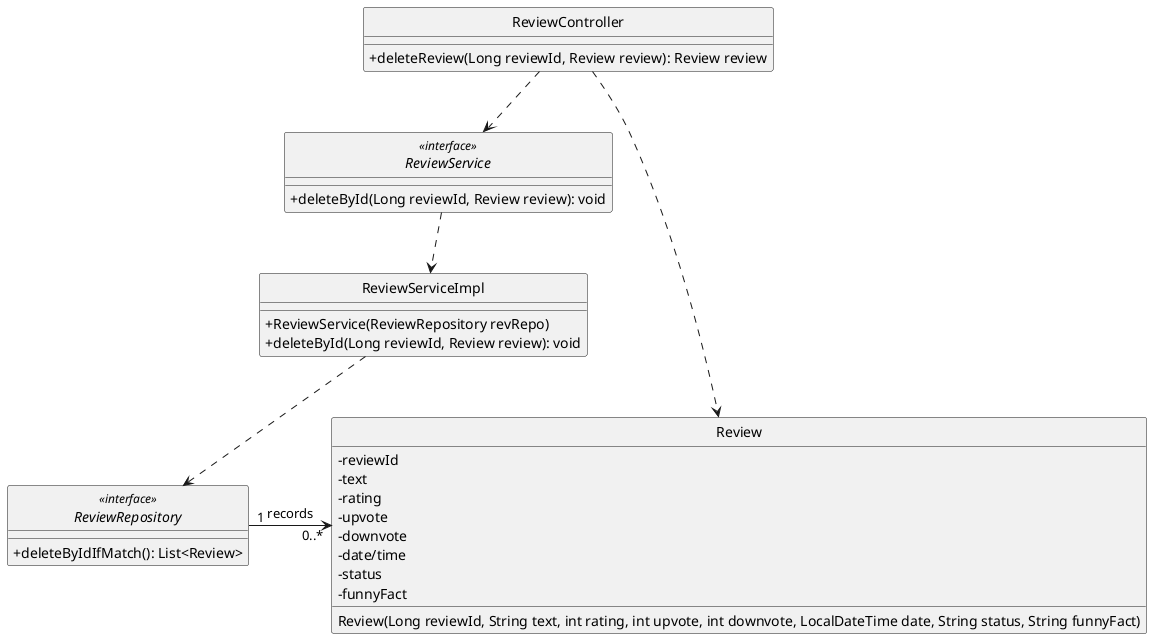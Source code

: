 @startuml
'https://plantuml.com/sequence-diagram

hide circle
skinparam classAttributeIconSize 0

class ReviewController {
    +deleteReview(Long reviewId, Review review): Review review
}

class ReviewServiceImpl {
    +ReviewService(ReviewRepository revRepo)
    +deleteById(Long reviewId, Review review): void
}

interface ReviewService <<interface>> {
    +deleteById(Long reviewId, Review review): void
}

class Review {
    -reviewId
    -text
    -rating
    -upvote
    -downvote
    -date/time
    -status
    -funnyFact
    Review(Long reviewId, String text, int rating, int upvote, int downvote, LocalDateTime date, String status, String funnyFact)
}

interface ReviewRepository <<interface>> {
    + deleteByIdIfMatch(): List<Review>
}

ReviewController..>ReviewService
ReviewController..>Review
ReviewService..>ReviewServiceImpl
ReviewServiceImpl..>ReviewRepository
ReviewRepository "1" -right-> "0..*" Review:  records
@enduml
